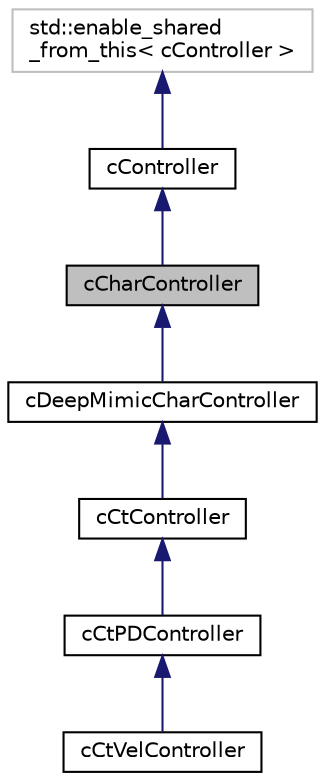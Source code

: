 digraph "cCharController"
{
 // LATEX_PDF_SIZE
  edge [fontname="Helvetica",fontsize="10",labelfontname="Helvetica",labelfontsize="10"];
  node [fontname="Helvetica",fontsize="10",shape=record];
  Node1 [label="cCharController",height=0.2,width=0.4,color="black", fillcolor="grey75", style="filled", fontcolor="black",tooltip=" "];
  Node2 -> Node1 [dir="back",color="midnightblue",fontsize="10",style="solid",fontname="Helvetica"];
  Node2 [label="cController",height=0.2,width=0.4,color="black", fillcolor="white", style="filled",URL="$classc_controller.html",tooltip=" "];
  Node3 -> Node2 [dir="back",color="midnightblue",fontsize="10",style="solid",fontname="Helvetica"];
  Node3 [label="std::enable_shared\l_from_this\< cController \>",height=0.2,width=0.4,color="grey75", fillcolor="white", style="filled",tooltip=" "];
  Node1 -> Node4 [dir="back",color="midnightblue",fontsize="10",style="solid",fontname="Helvetica"];
  Node4 [label="cDeepMimicCharController",height=0.2,width=0.4,color="black", fillcolor="white", style="filled",URL="$classc_deep_mimic_char_controller.html",tooltip=" "];
  Node4 -> Node5 [dir="back",color="midnightblue",fontsize="10",style="solid",fontname="Helvetica"];
  Node5 [label="cCtController",height=0.2,width=0.4,color="black", fillcolor="white", style="filled",URL="$classc_ct_controller.html",tooltip=" "];
  Node5 -> Node6 [dir="back",color="midnightblue",fontsize="10",style="solid",fontname="Helvetica"];
  Node6 [label="cCtPDController",height=0.2,width=0.4,color="black", fillcolor="white", style="filled",URL="$classc_ct_p_d_controller.html",tooltip=" "];
  Node6 -> Node7 [dir="back",color="midnightblue",fontsize="10",style="solid",fontname="Helvetica"];
  Node7 [label="cCtVelController",height=0.2,width=0.4,color="black", fillcolor="white", style="filled",URL="$classc_ct_vel_controller.html",tooltip=" "];
}
